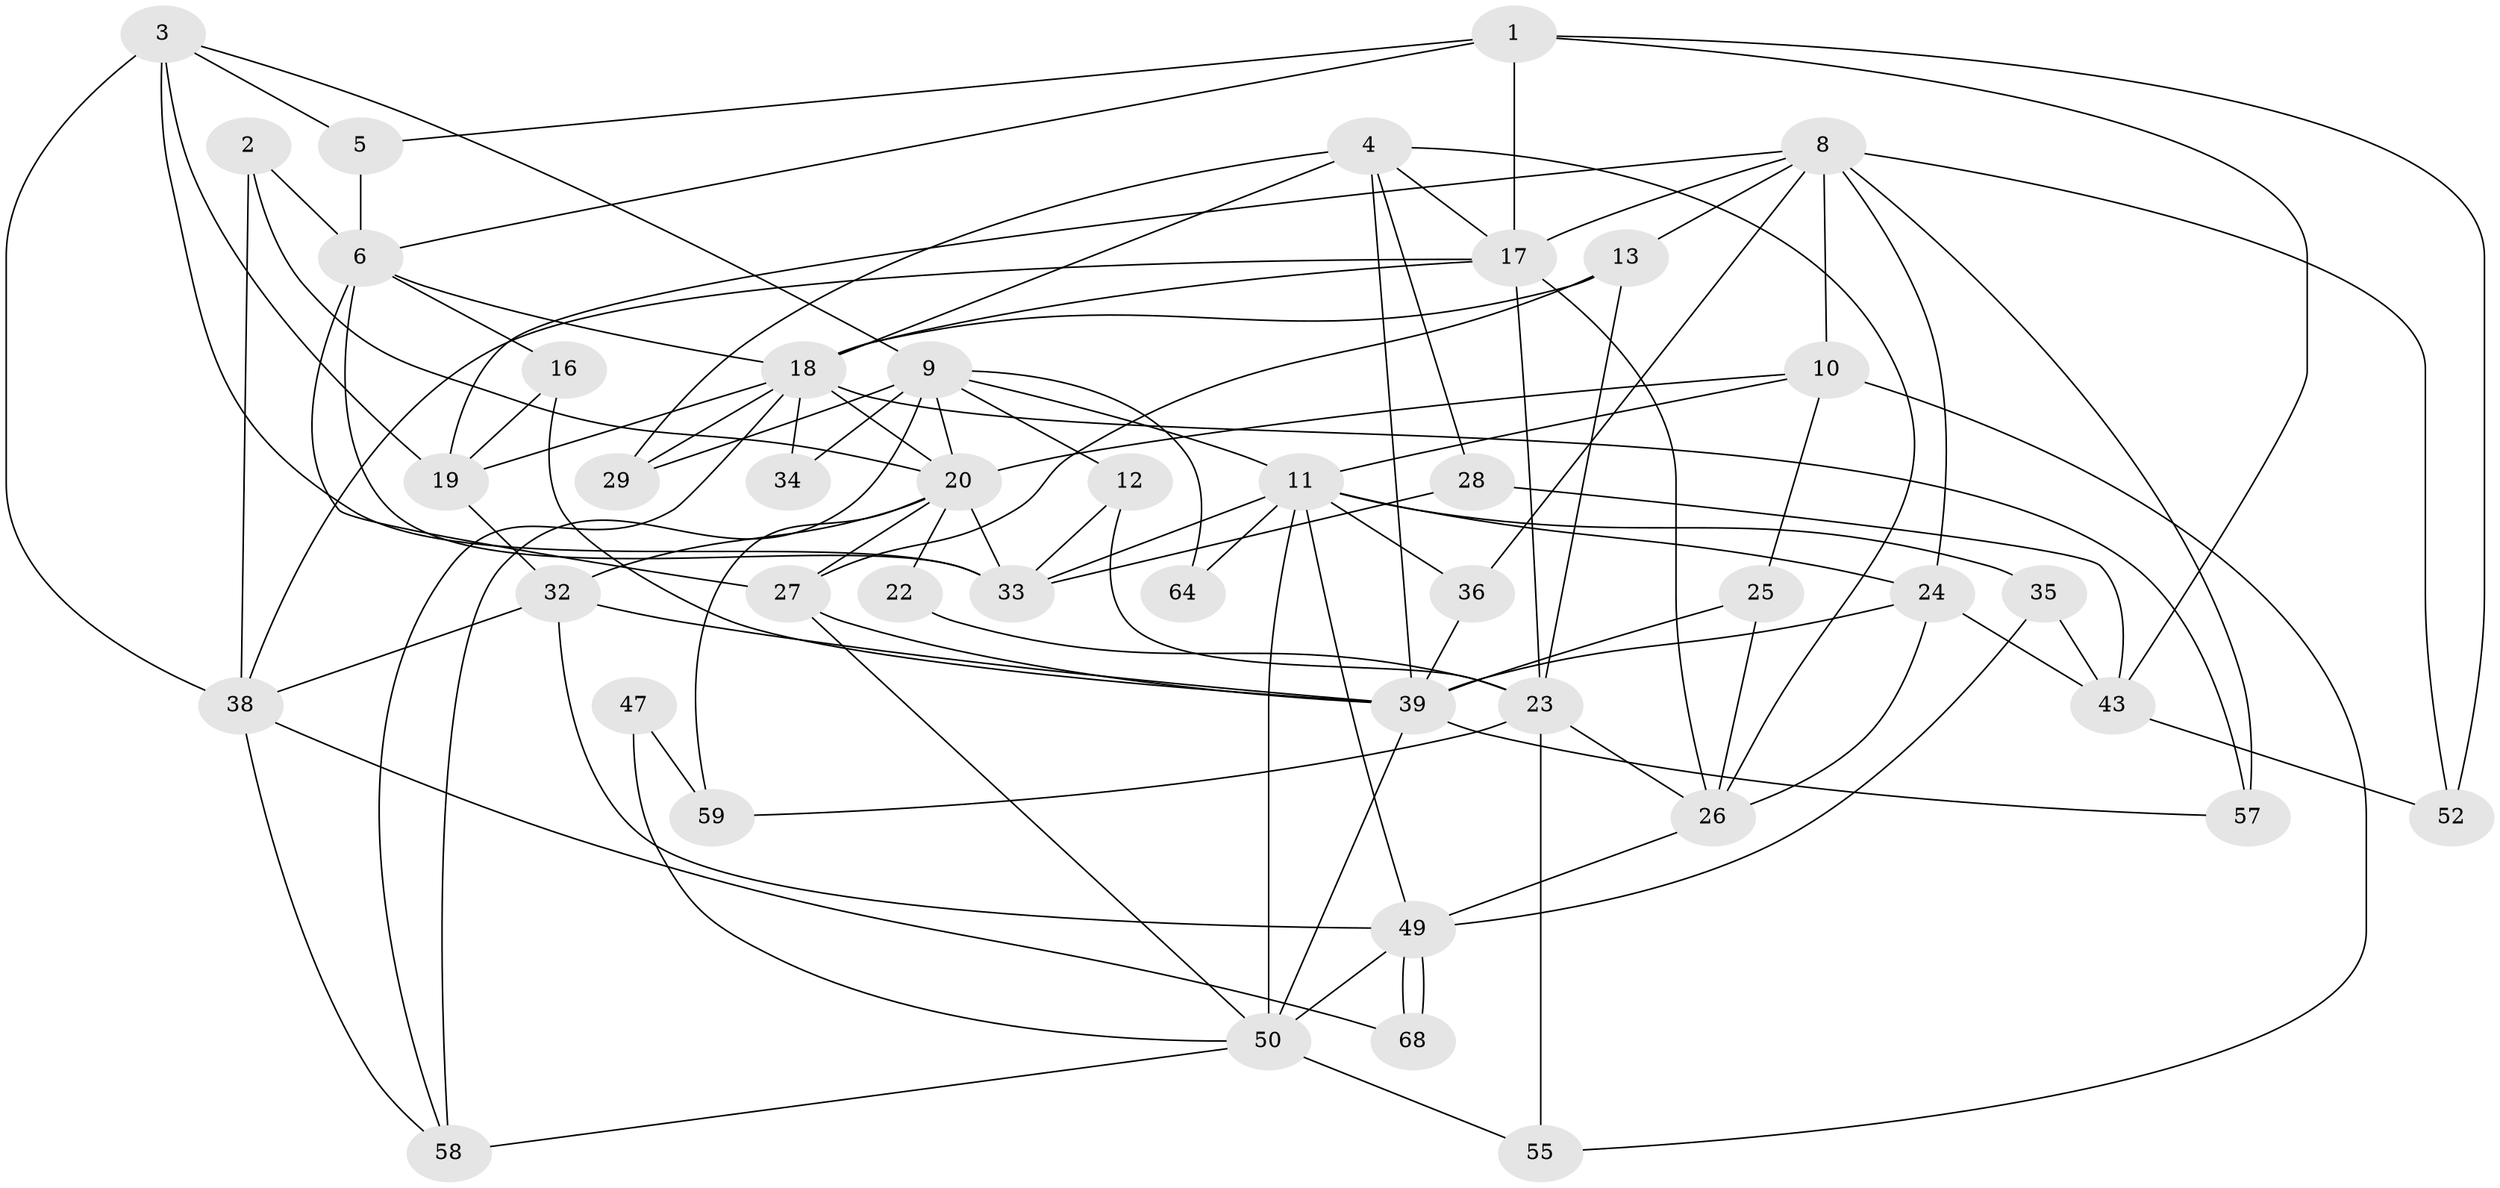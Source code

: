// Generated by graph-tools (version 1.1) at 2025/52/02/27/25 19:52:05]
// undirected, 43 vertices, 105 edges
graph export_dot {
graph [start="1"]
  node [color=gray90,style=filled];
  1;
  2 [super="+48"];
  3 [super="+40"];
  4 [super="+44"];
  5;
  6 [super="+7"];
  8 [super="+15"];
  9 [super="+66"];
  10 [super="+14"];
  11 [super="+63"];
  12;
  13;
  16 [super="+37"];
  17 [super="+42"];
  18 [super="+54"];
  19 [super="+21"];
  20;
  22;
  23 [super="+53"];
  24;
  25;
  26 [super="+61"];
  27 [super="+30"];
  28;
  29 [super="+31"];
  32 [super="+62"];
  33 [super="+65"];
  34;
  35 [super="+45"];
  36;
  38 [super="+46"];
  39 [super="+41"];
  43 [super="+51"];
  47;
  49 [super="+60"];
  50 [super="+56"];
  52;
  55;
  57;
  58 [super="+67"];
  59;
  64;
  68;
  1 -- 6;
  1 -- 52;
  1 -- 5;
  1 -- 43;
  1 -- 17;
  2 -- 6;
  2 -- 38;
  2 -- 20;
  3 -- 5;
  3 -- 9;
  3 -- 19;
  3 -- 33;
  3 -- 38;
  4 -- 17;
  4 -- 28;
  4 -- 29 [weight=2];
  4 -- 39;
  4 -- 18;
  4 -- 26;
  5 -- 6;
  6 -- 33 [weight=2];
  6 -- 18;
  6 -- 27;
  6 -- 16;
  8 -- 10;
  8 -- 13;
  8 -- 19;
  8 -- 24;
  8 -- 52;
  8 -- 57;
  8 -- 17;
  8 -- 36;
  9 -- 11;
  9 -- 34;
  9 -- 64;
  9 -- 20;
  9 -- 58;
  9 -- 12;
  9 -- 29;
  10 -- 25;
  10 -- 55;
  10 -- 11;
  10 -- 20;
  11 -- 24;
  11 -- 36;
  11 -- 50 [weight=2];
  11 -- 64;
  11 -- 33;
  11 -- 49;
  11 -- 35;
  12 -- 23;
  12 -- 33;
  13 -- 18;
  13 -- 27;
  13 -- 23;
  16 -- 19;
  16 -- 39 [weight=2];
  17 -- 38;
  17 -- 23;
  17 -- 18;
  17 -- 26;
  18 -- 20;
  18 -- 57;
  18 -- 34;
  18 -- 58;
  18 -- 29;
  18 -- 19;
  19 -- 32;
  20 -- 22;
  20 -- 33;
  20 -- 59;
  20 -- 27;
  20 -- 32;
  22 -- 23;
  23 -- 55;
  23 -- 59;
  23 -- 26;
  24 -- 26;
  24 -- 43 [weight=2];
  24 -- 39;
  25 -- 39;
  25 -- 26;
  26 -- 49;
  27 -- 39;
  27 -- 50;
  28 -- 33;
  28 -- 43;
  32 -- 39;
  32 -- 49;
  32 -- 38;
  35 -- 43;
  35 -- 49 [weight=2];
  36 -- 39;
  38 -- 68;
  38 -- 58;
  39 -- 57;
  39 -- 50;
  43 -- 52;
  47 -- 50;
  47 -- 59;
  49 -- 68;
  49 -- 68;
  49 -- 50;
  50 -- 55;
  50 -- 58;
}
